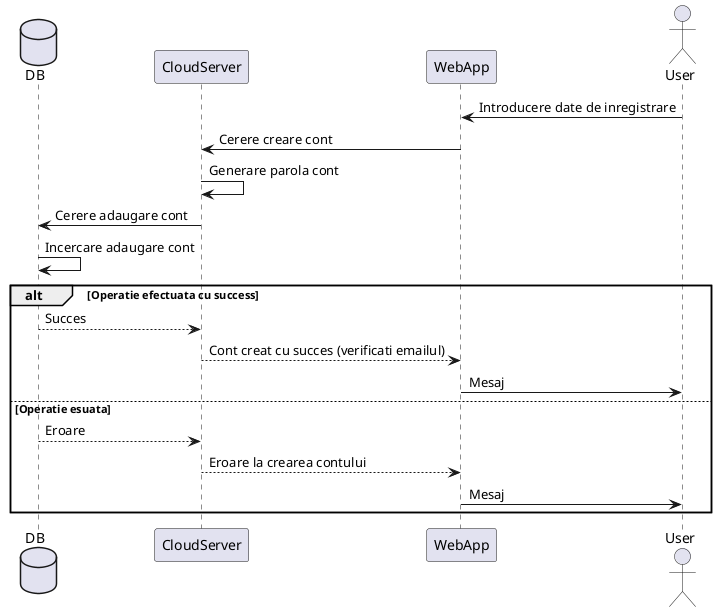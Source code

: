 @startuml Signup

database DB
participant CloudServer
participant WebApp
actor User

User -> WebApp: Introducere date de inregistrare
WebApp -> CloudServer: Cerere creare cont
CloudServer -> CloudServer: Generare parola cont
CloudServer -> DB: Cerere adaugare cont
DB -> DB: Incercare adaugare cont

alt Operatie efectuata cu success
    DB --> CloudServer: Succes
    CloudServer --> WebApp: Cont creat cu succes (verificati emailul)
    WebApp -> User: Mesaj 
else Operatie esuata
    DB --> CloudServer: Eroare
    CloudServer --> WebApp: Eroare la crearea contului
    WebApp -> User: Mesaj 
end

@enduml